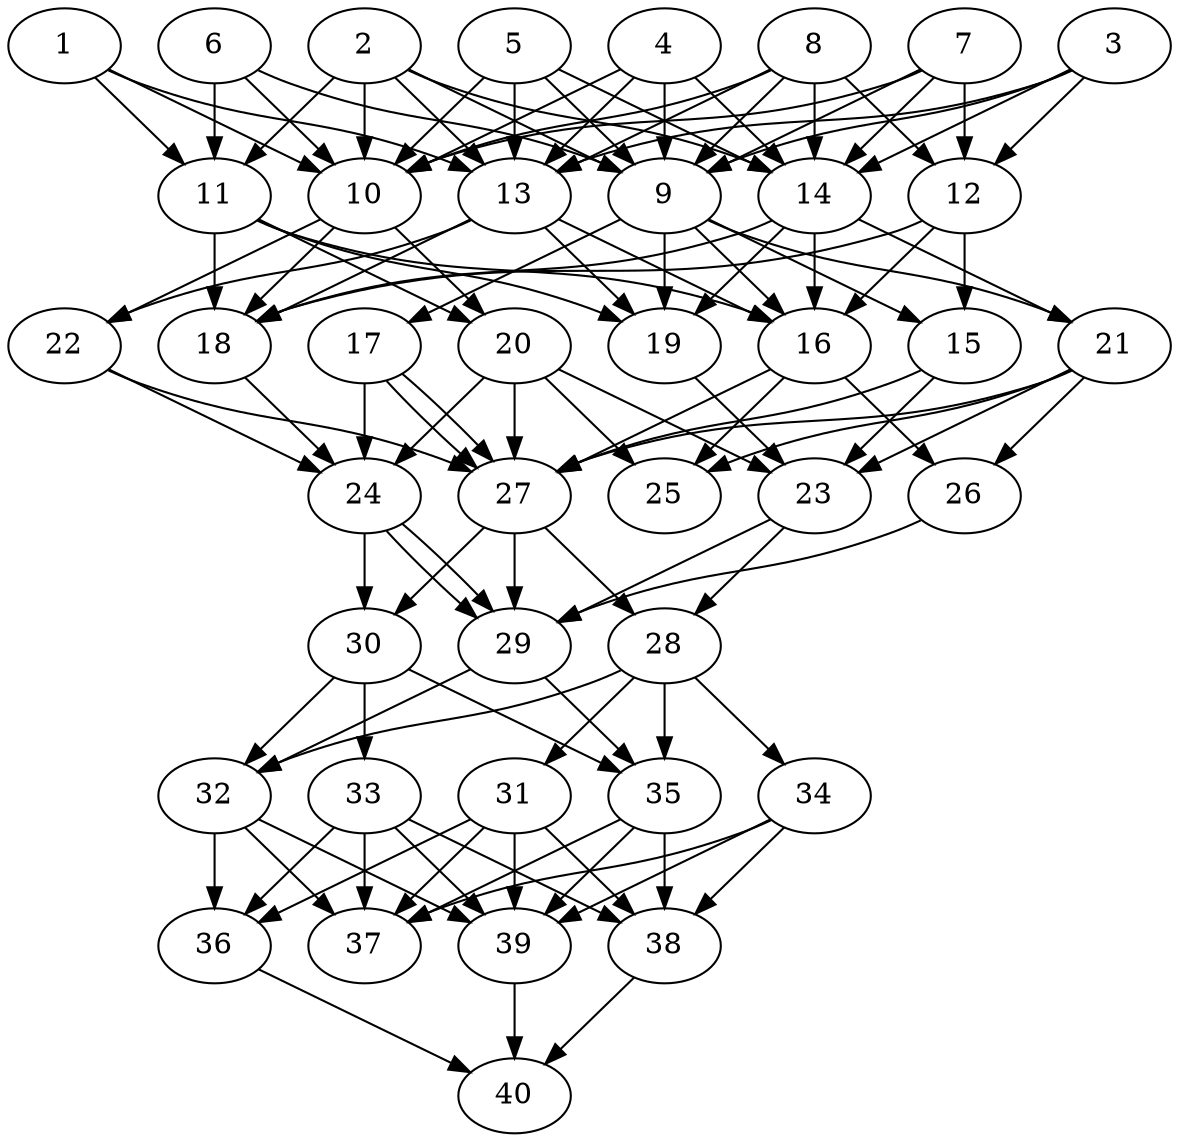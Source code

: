 // DAG automatically generated by daggen at Thu Oct  3 14:06:49 2019
// ./daggen --dot -n 40 --ccr 0.4 --fat 0.5 --regular 0.5 --density 0.9 --mindata 5242880 --maxdata 52428800 
digraph G {
  1 [size="38497280", alpha="0.15", expect_size="15398912"] 
  1 -> 10 [size ="15398912"]
  1 -> 11 [size ="15398912"]
  1 -> 13 [size ="15398912"]
  2 [size="83609600", alpha="0.02", expect_size="33443840"] 
  2 -> 9 [size ="33443840"]
  2 -> 10 [size ="33443840"]
  2 -> 11 [size ="33443840"]
  2 -> 13 [size ="33443840"]
  2 -> 14 [size ="33443840"]
  3 [size="124738560", alpha="0.15", expect_size="49895424"] 
  3 -> 9 [size ="49895424"]
  3 -> 12 [size ="49895424"]
  3 -> 13 [size ="49895424"]
  3 -> 14 [size ="49895424"]
  4 [size="100464640", alpha="0.12", expect_size="40185856"] 
  4 -> 9 [size ="40185856"]
  4 -> 10 [size ="40185856"]
  4 -> 13 [size ="40185856"]
  4 -> 14 [size ="40185856"]
  5 [size="21360640", alpha="0.08", expect_size="8544256"] 
  5 -> 9 [size ="8544256"]
  5 -> 10 [size ="8544256"]
  5 -> 13 [size ="8544256"]
  5 -> 14 [size ="8544256"]
  6 [size="77258240", alpha="0.10", expect_size="30903296"] 
  6 -> 9 [size ="30903296"]
  6 -> 10 [size ="30903296"]
  6 -> 11 [size ="30903296"]
  7 [size="76930560", alpha="0.06", expect_size="30772224"] 
  7 -> 9 [size ="30772224"]
  7 -> 10 [size ="30772224"]
  7 -> 12 [size ="30772224"]
  7 -> 14 [size ="30772224"]
  8 [size="107486720", alpha="0.06", expect_size="42994688"] 
  8 -> 9 [size ="42994688"]
  8 -> 10 [size ="42994688"]
  8 -> 12 [size ="42994688"]
  8 -> 13 [size ="42994688"]
  8 -> 14 [size ="42994688"]
  9 [size="60282880", alpha="0.15", expect_size="24113152"] 
  9 -> 15 [size ="24113152"]
  9 -> 16 [size ="24113152"]
  9 -> 17 [size ="24113152"]
  9 -> 19 [size ="24113152"]
  9 -> 21 [size ="24113152"]
  10 [size="71564800", alpha="0.01", expect_size="28625920"] 
  10 -> 18 [size ="28625920"]
  10 -> 20 [size ="28625920"]
  10 -> 22 [size ="28625920"]
  11 [size="51256320", alpha="0.16", expect_size="20502528"] 
  11 -> 16 [size ="20502528"]
  11 -> 18 [size ="20502528"]
  11 -> 19 [size ="20502528"]
  11 -> 20 [size ="20502528"]
  12 [size="21071360", alpha="0.02", expect_size="8428544"] 
  12 -> 15 [size ="8428544"]
  12 -> 16 [size ="8428544"]
  12 -> 18 [size ="8428544"]
  13 [size="35463680", alpha="0.17", expect_size="14185472"] 
  13 -> 16 [size ="14185472"]
  13 -> 18 [size ="14185472"]
  13 -> 19 [size ="14185472"]
  13 -> 22 [size ="14185472"]
  14 [size="124904960", alpha="0.16", expect_size="49961984"] 
  14 -> 16 [size ="49961984"]
  14 -> 18 [size ="49961984"]
  14 -> 19 [size ="49961984"]
  14 -> 21 [size ="49961984"]
  15 [size="77422080", alpha="0.16", expect_size="30968832"] 
  15 -> 23 [size ="30968832"]
  15 -> 27 [size ="30968832"]
  16 [size="125153280", alpha="0.13", expect_size="50061312"] 
  16 -> 25 [size ="50061312"]
  16 -> 26 [size ="50061312"]
  16 -> 27 [size ="50061312"]
  17 [size="68121600", alpha="0.18", expect_size="27248640"] 
  17 -> 24 [size ="27248640"]
  17 -> 27 [size ="27248640"]
  17 -> 27 [size ="27248640"]
  18 [size="105717760", alpha="0.11", expect_size="42287104"] 
  18 -> 24 [size ="42287104"]
  19 [size="23434240", alpha="0.03", expect_size="9373696"] 
  19 -> 23 [size ="9373696"]
  20 [size="114634240", alpha="0.05", expect_size="45853696"] 
  20 -> 23 [size ="45853696"]
  20 -> 24 [size ="45853696"]
  20 -> 25 [size ="45853696"]
  20 -> 27 [size ="45853696"]
  21 [size="118392320", alpha="0.12", expect_size="47356928"] 
  21 -> 23 [size ="47356928"]
  21 -> 25 [size ="47356928"]
  21 -> 26 [size ="47356928"]
  21 -> 27 [size ="47356928"]
  22 [size="96691200", alpha="0.10", expect_size="38676480"] 
  22 -> 24 [size ="38676480"]
  22 -> 27 [size ="38676480"]
  23 [size="109831680", alpha="0.08", expect_size="43932672"] 
  23 -> 28 [size ="43932672"]
  23 -> 29 [size ="43932672"]
  24 [size="92549120", alpha="0.20", expect_size="37019648"] 
  24 -> 29 [size ="37019648"]
  24 -> 29 [size ="37019648"]
  24 -> 30 [size ="37019648"]
  25 [size="67038720", alpha="0.13", expect_size="26815488"] 
  26 [size="44270080", alpha="0.18", expect_size="17708032"] 
  26 -> 29 [size ="17708032"]
  27 [size="123215360", alpha="0.13", expect_size="49286144"] 
  27 -> 28 [size ="49286144"]
  27 -> 29 [size ="49286144"]
  27 -> 30 [size ="49286144"]
  28 [size="111075840", alpha="0.04", expect_size="44430336"] 
  28 -> 31 [size ="44430336"]
  28 -> 32 [size ="44430336"]
  28 -> 34 [size ="44430336"]
  28 -> 35 [size ="44430336"]
  29 [size="55687680", alpha="0.03", expect_size="22275072"] 
  29 -> 32 [size ="22275072"]
  29 -> 35 [size ="22275072"]
  30 [size="74836480", alpha="0.13", expect_size="29934592"] 
  30 -> 32 [size ="29934592"]
  30 -> 33 [size ="29934592"]
  30 -> 35 [size ="29934592"]
  31 [size="106690560", alpha="0.08", expect_size="42676224"] 
  31 -> 36 [size ="42676224"]
  31 -> 37 [size ="42676224"]
  31 -> 38 [size ="42676224"]
  31 -> 39 [size ="42676224"]
  32 [size="58670080", alpha="0.05", expect_size="23468032"] 
  32 -> 36 [size ="23468032"]
  32 -> 37 [size ="23468032"]
  32 -> 39 [size ="23468032"]
  33 [size="119249920", alpha="0.06", expect_size="47699968"] 
  33 -> 36 [size ="47699968"]
  33 -> 37 [size ="47699968"]
  33 -> 38 [size ="47699968"]
  33 -> 39 [size ="47699968"]
  34 [size="46167040", alpha="0.06", expect_size="18466816"] 
  34 -> 37 [size ="18466816"]
  34 -> 38 [size ="18466816"]
  34 -> 39 [size ="18466816"]
  35 [size="44741120", alpha="0.16", expect_size="17896448"] 
  35 -> 37 [size ="17896448"]
  35 -> 38 [size ="17896448"]
  35 -> 39 [size ="17896448"]
  36 [size="123230720", alpha="0.06", expect_size="49292288"] 
  36 -> 40 [size ="49292288"]
  37 [size="109859840", alpha="0.05", expect_size="43943936"] 
  38 [size="68446720", alpha="0.20", expect_size="27378688"] 
  38 -> 40 [size ="27378688"]
  39 [size="93376000", alpha="0.16", expect_size="37350400"] 
  39 -> 40 [size ="37350400"]
  40 [size="113861120", alpha="0.10", expect_size="45544448"] 
}
